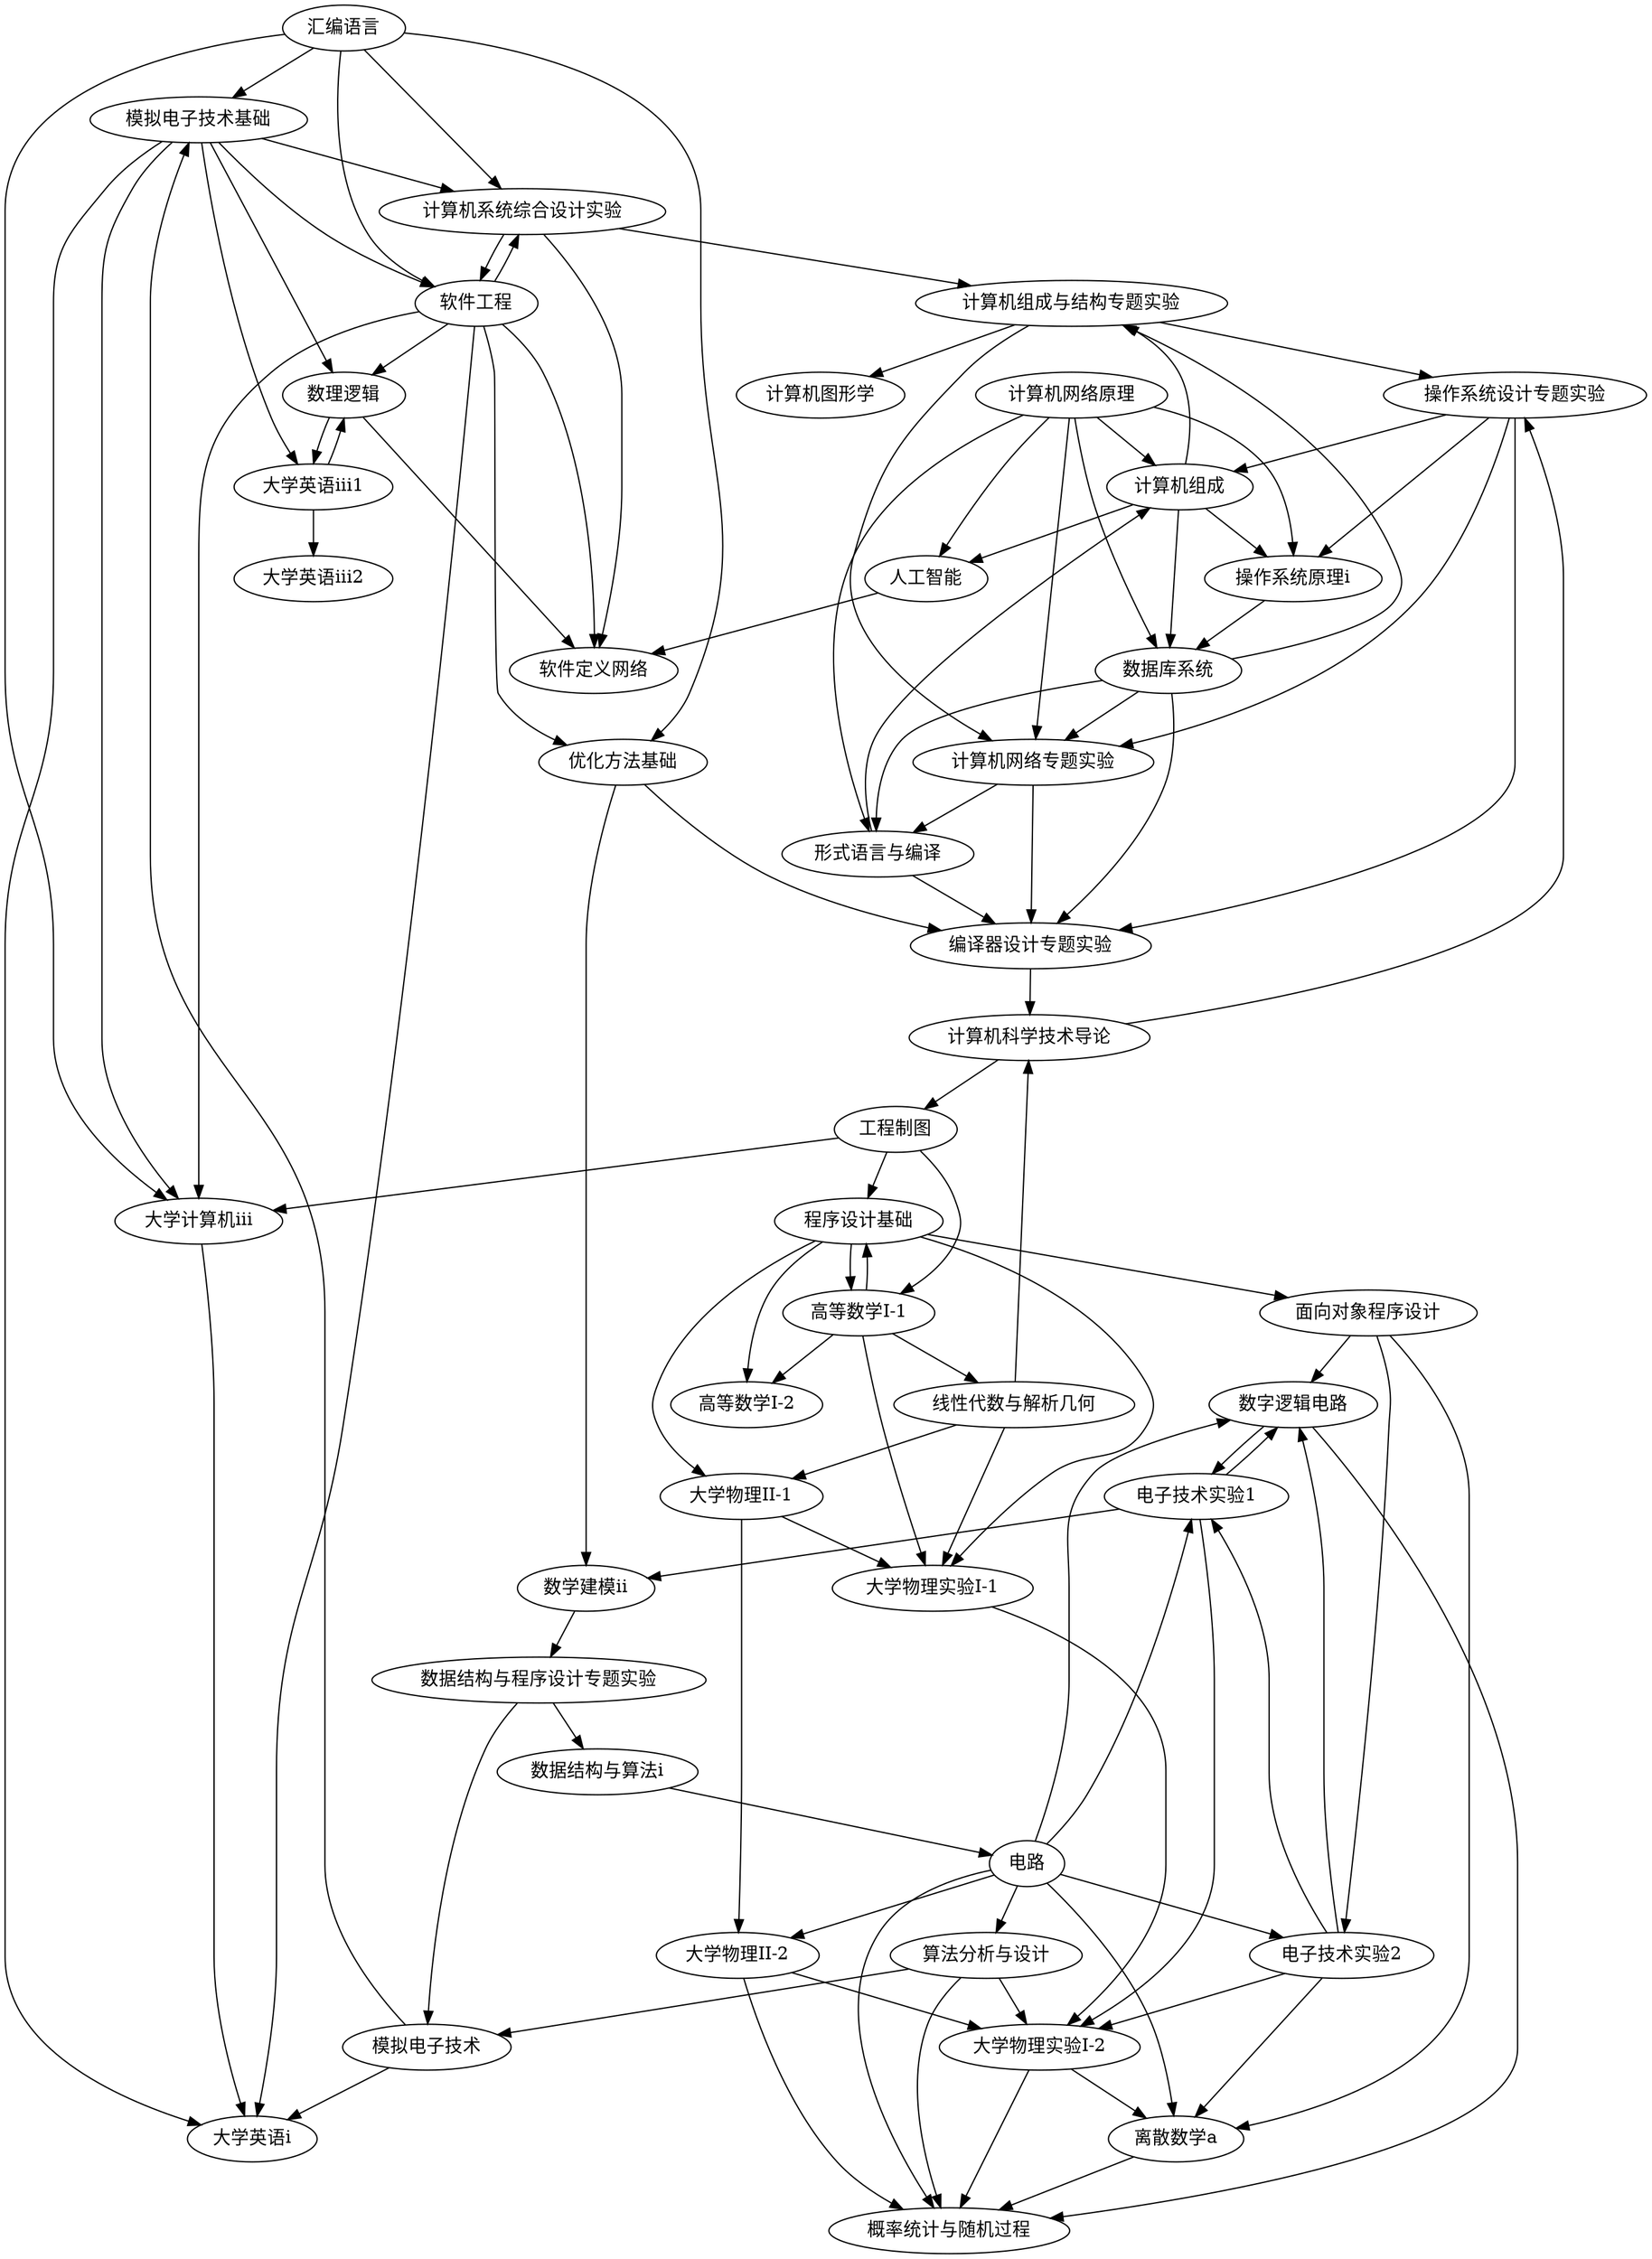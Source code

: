 strict digraph "" {
	人工智能 -> 软件定义网络	[weight=1];
	优化方法基础 -> 数学建模ii	[weight=1];
	优化方法基础 -> 编译器设计专题实验	[weight=1];
	"大学物理II-1" -> "大学物理II-2"	[weight=1];
	"大学物理II-1" -> "大学物理实验I-1"	[weight=1];
	"大学物理II-2" -> "大学物理实验I-2"	[weight=1];
	"大学物理II-2" -> 概率统计与随机过程	[weight=1];
	"大学物理实验I-1" -> "大学物理实验I-2"	[weight=1];
	"大学物理实验I-2" -> 概率统计与随机过程	[weight=1];
	"大学物理实验I-2" -> 离散数学a	[weight=1];
	大学英语iii1 -> 大学英语iii2	[weight=1];
	大学英语iii1 -> 数理逻辑	[weight=1];
	大学计算机iii -> 大学英语i	[weight=1];
	工程制图 -> 大学计算机iii	[weight=1];
	工程制图 -> 程序设计基础	[weight=1];
	工程制图 -> "高等数学I-1"	[weight=1];
	形式语言与编译 -> 编译器设计专题实验	[weight=1];
	形式语言与编译 -> 计算机组成	[weight=1];
	操作系统原理i -> 数据库系统	[weight=1];
	操作系统设计专题实验 -> 操作系统原理i	[weight=1];
	操作系统设计专题实验 -> 编译器设计专题实验	[weight=1];
	操作系统设计专题实验 -> 计算机组成	[weight=1];
	操作系统设计专题实验 -> 计算机网络专题实验	[weight=1];
	数字逻辑电路 -> 概率统计与随机过程	[weight=1];
	数字逻辑电路 -> 电子技术实验1	[weight=1];
	数学建模ii -> 数据结构与程序设计专题实验	[weight=1];
	数据库系统 -> 形式语言与编译	[weight=1];
	数据库系统 -> 编译器设计专题实验	[weight=1];
	数据库系统 -> 计算机组成与结构专题实验	[weight=1];
	数据库系统 -> 计算机网络专题实验	[weight=1];
	数据结构与程序设计专题实验 -> 数据结构与算法i	[weight=1];
	数据结构与程序设计专题实验 -> 模拟电子技术	[weight=1];
	数据结构与算法i -> 电路	[weight=1];
	数理逻辑 -> 大学英语iii1	[weight=1];
	数理逻辑 -> 软件定义网络	[weight=1];
	模拟电子技术 -> 大学英语i	[weight=1];
	模拟电子技术 -> 模拟电子技术基础	[weight=1];
	模拟电子技术基础 -> 大学英语i	[weight=1];
	模拟电子技术基础 -> 大学英语iii1	[weight=1];
	模拟电子技术基础 -> 大学计算机iii	[weight=1];
	模拟电子技术基础 -> 数理逻辑	[weight=1];
	模拟电子技术基础 -> 计算机系统综合设计实验	[weight=1];
	模拟电子技术基础 -> 软件工程	[weight=1];
	汇编语言 -> 优化方法基础	[weight=1];
	汇编语言 -> 大学计算机iii	[weight=1];
	汇编语言 -> 模拟电子技术基础	[weight=1];
	汇编语言 -> 计算机系统综合设计实验	[weight=1];
	汇编语言 -> 软件工程	[weight=1];
	电子技术实验1 -> "大学物理实验I-2"	[weight=1];
	电子技术实验1 -> 数字逻辑电路	[weight=1];
	电子技术实验1 -> 数学建模ii	[weight=1];
	电子技术实验2 -> "大学物理实验I-2"	[weight=1];
	电子技术实验2 -> 数字逻辑电路	[weight=1];
	电子技术实验2 -> 电子技术实验1	[weight=1];
	电子技术实验2 -> 离散数学a	[weight=1];
	电路 -> "大学物理II-2"	[weight=1];
	电路 -> 数字逻辑电路	[weight=1];
	电路 -> 概率统计与随机过程	[weight=1];
	电路 -> 电子技术实验1	[weight=1];
	电路 -> 电子技术实验2	[weight=1];
	电路 -> 离散数学a	[weight=1];
	电路 -> 算法分析与设计	[weight=1];
	离散数学a -> 概率统计与随机过程	[weight=1];
	程序设计基础 -> "大学物理II-1"	[weight=1];
	程序设计基础 -> "大学物理实验I-1"	[weight=1];
	程序设计基础 -> 面向对象程序设计	[weight=1];
	程序设计基础 -> "高等数学I-1"	[weight=1];
	程序设计基础 -> "高等数学I-2"	[weight=1];
	算法分析与设计 -> "大学物理实验I-2"	[weight=1];
	算法分析与设计 -> 概率统计与随机过程	[weight=1];
	算法分析与设计 -> 模拟电子技术	[weight=1];
	线性代数与解析几何 -> "大学物理II-1"	[weight=1];
	线性代数与解析几何 -> "大学物理实验I-1"	[weight=1];
	线性代数与解析几何 -> 计算机科学技术导论	[weight=1];
	编译器设计专题实验 -> 计算机科学技术导论	[weight=1];
	计算机科学技术导论 -> 工程制图	[weight=1];
	计算机科学技术导论 -> 操作系统设计专题实验	[weight=1];
	计算机系统综合设计实验 -> 计算机组成与结构专题实验	[weight=1];
	计算机系统综合设计实验 -> 软件定义网络	[weight=1];
	计算机系统综合设计实验 -> 软件工程	[weight=1];
	计算机组成 -> 人工智能	[weight=1];
	计算机组成 -> 操作系统原理i	[weight=1];
	计算机组成 -> 数据库系统	[weight=1];
	计算机组成 -> 计算机组成与结构专题实验	[weight=1];
	计算机组成与结构专题实验 -> 操作系统设计专题实验	[weight=1];
	计算机组成与结构专题实验 -> 计算机图形学	[weight=1];
	计算机组成与结构专题实验 -> 计算机网络专题实验	[weight=1];
	计算机网络专题实验 -> 形式语言与编译	[weight=1];
	计算机网络专题实验 -> 编译器设计专题实验	[weight=1];
	计算机网络原理 -> 人工智能	[weight=1];
	计算机网络原理 -> 形式语言与编译	[weight=1];
	计算机网络原理 -> 操作系统原理i	[weight=1];
	计算机网络原理 -> 数据库系统	[weight=1];
	计算机网络原理 -> 计算机组成	[weight=1];
	计算机网络原理 -> 计算机网络专题实验	[weight=1];
	软件工程 -> 优化方法基础	[weight=1];
	软件工程 -> 大学英语i	[weight=1];
	软件工程 -> 大学计算机iii	[weight=1];
	软件工程 -> 数理逻辑	[weight=1];
	软件工程 -> 计算机系统综合设计实验	[weight=1];
	软件工程 -> 软件定义网络	[weight=1];
	面向对象程序设计 -> 数字逻辑电路	[weight=1];
	面向对象程序设计 -> 电子技术实验2	[weight=1];
	面向对象程序设计 -> 离散数学a	[weight=1];
	"高等数学I-1" -> "大学物理实验I-1"	[weight=1];
	"高等数学I-1" -> 程序设计基础	[weight=1];
	"高等数学I-1" -> 线性代数与解析几何	[weight=1];
	"高等数学I-1" -> "高等数学I-2"	[weight=1];
}
